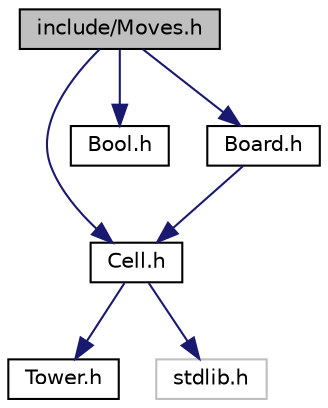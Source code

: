 digraph "include/Moves.h"
{
 // LATEX_PDF_SIZE
  bgcolor="transparent";
  edge [fontname="Helvetica",fontsize="10",labelfontname="Helvetica",labelfontsize="10"];
  node [fontname="Helvetica",fontsize="10",shape=record];
  Node1 [label="include/Moves.h",height=0.2,width=0.4,color="black", fillcolor="grey75", style="filled", fontcolor="black",tooltip="Moves contains all the data types and methods used to handle moves."];
  Node1 -> Node2 [color="midnightblue",fontsize="10",style="solid",fontname="Helvetica"];
  Node2 [label="Cell.h",height=0.2,width=0.4,color="black",URL="$_cell_8h.html",tooltip="Cell struct and methods to handle cells and their towers."];
  Node2 -> Node3 [color="midnightblue",fontsize="10",style="solid",fontname="Helvetica"];
  Node3 [label="Tower.h",height=0.2,width=0.4,color="black",URL="$_tower_8h.html",tooltip="Data types and methods used to handle a Tower."];
  Node2 -> Node4 [color="midnightblue",fontsize="10",style="solid",fontname="Helvetica"];
  Node4 [label="stdlib.h",height=0.2,width=0.4,color="grey75",tooltip=" "];
  Node1 -> Node5 [color="midnightblue",fontsize="10",style="solid",fontname="Helvetica"];
  Node5 [label="Bool.h",height=0.2,width=0.4,color="black",URL="$_bool_8h.html",tooltip="Boolean enum."];
  Node1 -> Node6 [color="midnightblue",fontsize="10",style="solid",fontname="Helvetica"];
  Node6 [label="Board.h",height=0.2,width=0.4,color="black",URL="$_board_8h.html",tooltip="Board struct and methods to handle the board."];
  Node6 -> Node2 [color="midnightblue",fontsize="10",style="solid",fontname="Helvetica"];
}
